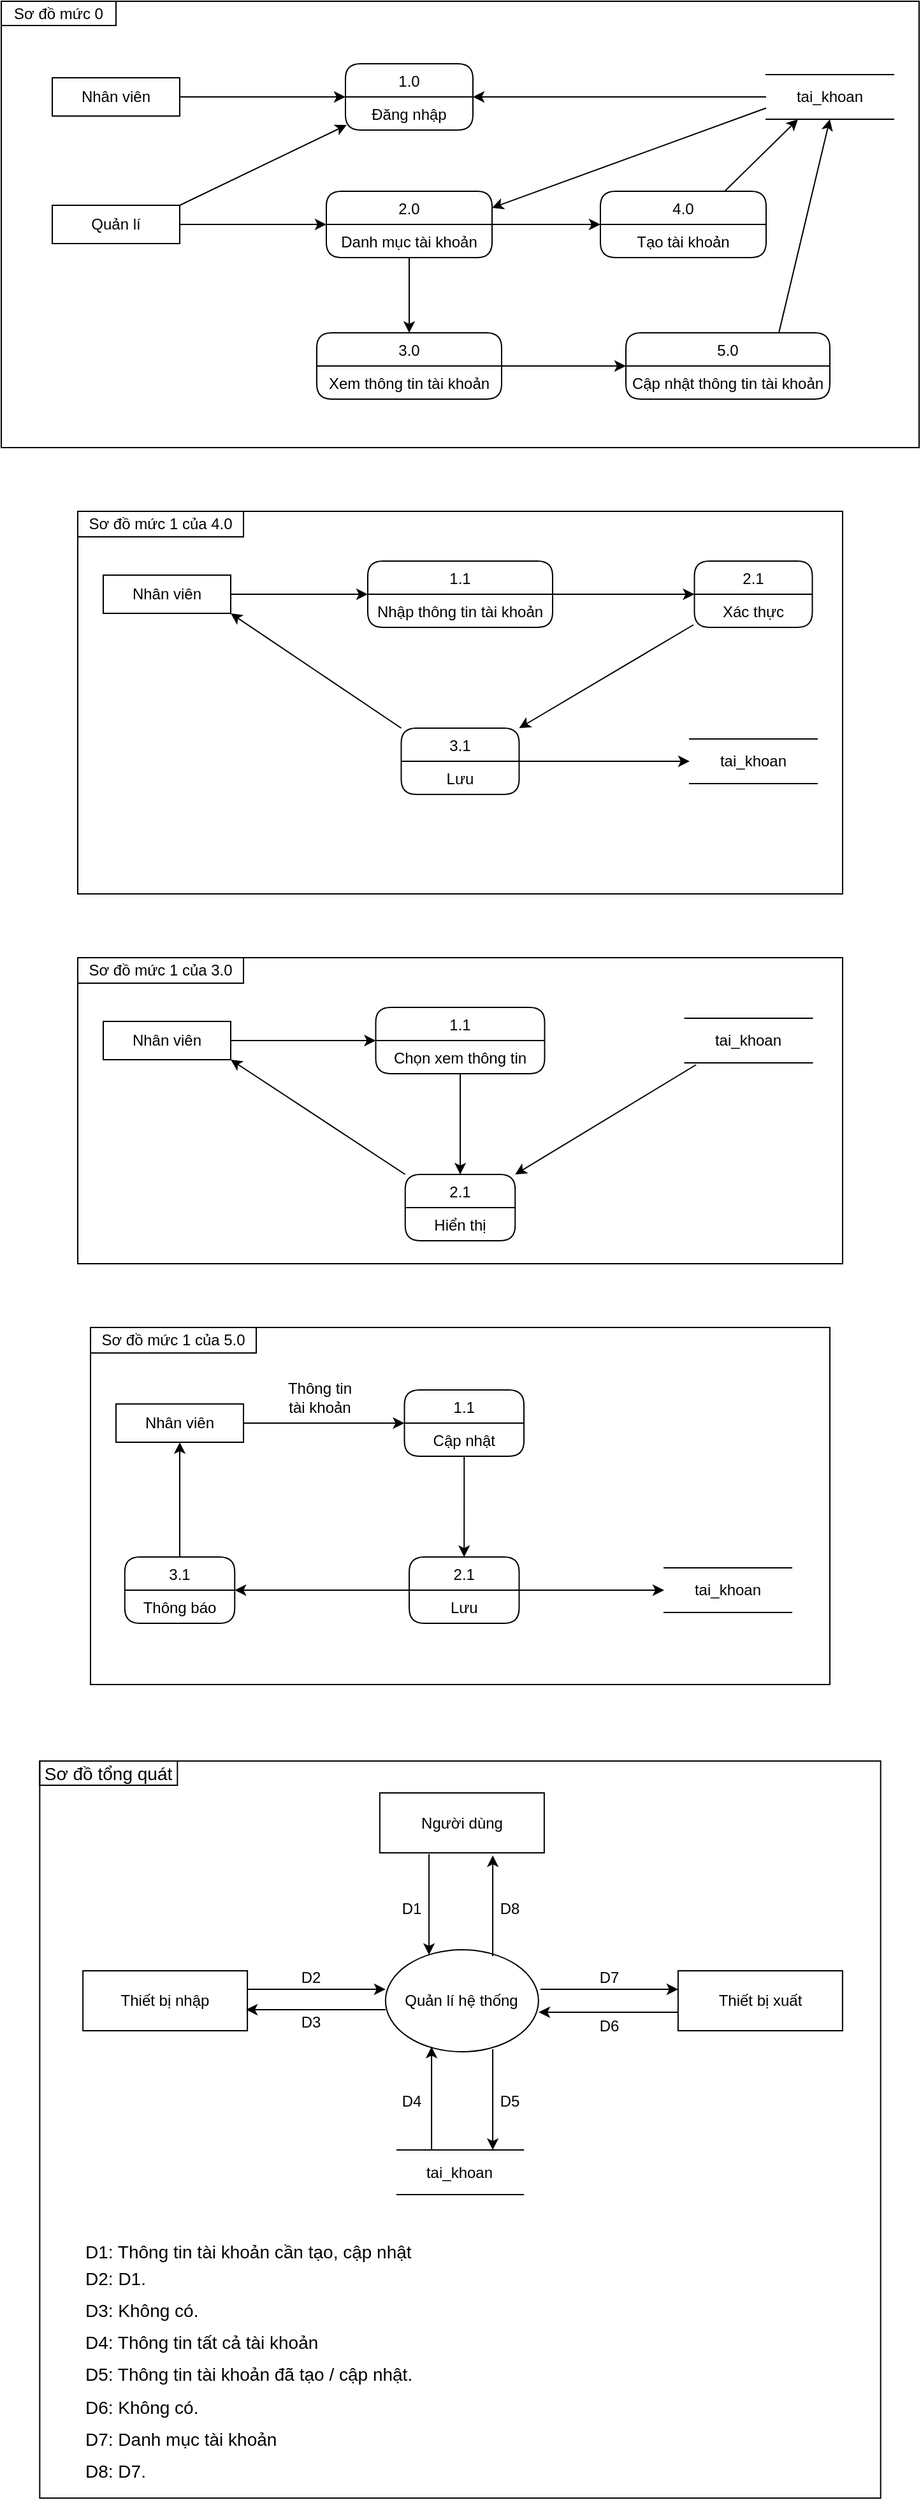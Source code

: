 <mxfile version="13.10.6" type="device"><diagram id="67pXNosVJLt1LtW4Hb3R" name="Page-1"><mxGraphModel dx="1422" dy="763" grid="1" gridSize="10" guides="1" tooltips="1" connect="1" arrows="1" fold="1" page="0" pageScale="1" pageWidth="850" pageHeight="1100" math="0" shadow="0"><root><mxCell id="0"/><mxCell id="1" parent="0"/><mxCell id="aLJ5e_fgwkOD64WqAY_Z-59" value="" style="rounded=0;whiteSpace=wrap;html=1;fillColor=none;" vertex="1" parent="1"><mxGeometry x="220" y="1090" width="600" height="240" as="geometry"/></mxCell><mxCell id="aLJ5e_fgwkOD64WqAY_Z-45" value="" style="rounded=0;whiteSpace=wrap;html=1;fillColor=none;" vertex="1" parent="1"><mxGeometry x="220" y="740" width="600" height="300" as="geometry"/></mxCell><mxCell id="aLJ5e_fgwkOD64WqAY_Z-28" value="" style="rounded=0;whiteSpace=wrap;html=1;fillColor=none;" vertex="1" parent="1"><mxGeometry x="160" y="340" width="720" height="350" as="geometry"/></mxCell><mxCell id="aLJ5e_fgwkOD64WqAY_Z-4" style="edgeStyle=orthogonalEdgeStyle;rounded=0;orthogonalLoop=1;jettySize=auto;html=1;" edge="1" parent="1" source="aLJ5e_fgwkOD64WqAY_Z-1" target="aLJ5e_fgwkOD64WqAY_Z-2"><mxGeometry relative="1" as="geometry"/></mxCell><mxCell id="aLJ5e_fgwkOD64WqAY_Z-1" value="Nhân viên" style="rounded=0;whiteSpace=wrap;html=1;align=center;" vertex="1" parent="1"><mxGeometry x="200" y="400" width="100" height="30" as="geometry"/></mxCell><mxCell id="aLJ5e_fgwkOD64WqAY_Z-2" value="1.0" style="swimlane;fontStyle=0;childLayout=stackLayout;horizontal=1;startSize=26;fillColor=none;horizontalStack=0;resizeParent=1;resizeParentMax=0;resizeLast=0;collapsible=1;marginBottom=0;rounded=1;" vertex="1" parent="1"><mxGeometry x="430" y="389" width="100" height="52" as="geometry"/></mxCell><mxCell id="aLJ5e_fgwkOD64WqAY_Z-3" value="Đăng nhập" style="text;strokeColor=none;fillColor=none;align=center;verticalAlign=top;spacingLeft=4;spacingRight=4;overflow=hidden;rotatable=0;points=[[0,0.5],[1,0.5]];portConstraint=eastwest;" vertex="1" parent="aLJ5e_fgwkOD64WqAY_Z-2"><mxGeometry y="26" width="100" height="26" as="geometry"/></mxCell><mxCell id="aLJ5e_fgwkOD64WqAY_Z-11" style="edgeStyle=orthogonalEdgeStyle;rounded=0;orthogonalLoop=1;jettySize=auto;html=1;" edge="1" parent="1" source="aLJ5e_fgwkOD64WqAY_Z-5" target="aLJ5e_fgwkOD64WqAY_Z-9"><mxGeometry relative="1" as="geometry"/></mxCell><mxCell id="aLJ5e_fgwkOD64WqAY_Z-5" value="Quản lí" style="rounded=0;whiteSpace=wrap;html=1;align=center;" vertex="1" parent="1"><mxGeometry x="200" y="500" width="100" height="30" as="geometry"/></mxCell><mxCell id="aLJ5e_fgwkOD64WqAY_Z-6" value="" style="endArrow=classic;html=1;exitX=1;exitY=0;exitDx=0;exitDy=0;entryX=0.01;entryY=0.846;entryDx=0;entryDy=0;entryPerimeter=0;" edge="1" parent="1" source="aLJ5e_fgwkOD64WqAY_Z-5" target="aLJ5e_fgwkOD64WqAY_Z-3"><mxGeometry width="50" height="50" relative="1" as="geometry"><mxPoint x="420" y="620" as="sourcePoint"/><mxPoint x="470" y="570" as="targetPoint"/></mxGeometry></mxCell><mxCell id="aLJ5e_fgwkOD64WqAY_Z-19" style="edgeStyle=orthogonalEdgeStyle;rounded=0;orthogonalLoop=1;jettySize=auto;html=1;" edge="1" parent="1" source="aLJ5e_fgwkOD64WqAY_Z-9" target="aLJ5e_fgwkOD64WqAY_Z-17"><mxGeometry relative="1" as="geometry"/></mxCell><mxCell id="aLJ5e_fgwkOD64WqAY_Z-22" style="edgeStyle=orthogonalEdgeStyle;rounded=0;orthogonalLoop=1;jettySize=auto;html=1;" edge="1" parent="1" source="aLJ5e_fgwkOD64WqAY_Z-9" target="aLJ5e_fgwkOD64WqAY_Z-20"><mxGeometry relative="1" as="geometry"/></mxCell><mxCell id="aLJ5e_fgwkOD64WqAY_Z-9" value="2.0" style="swimlane;fontStyle=0;childLayout=stackLayout;horizontal=1;startSize=26;fillColor=none;horizontalStack=0;resizeParent=1;resizeParentMax=0;resizeLast=0;collapsible=1;marginBottom=0;rounded=1;" vertex="1" parent="1"><mxGeometry x="415" y="489" width="130" height="52" as="geometry"/></mxCell><mxCell id="aLJ5e_fgwkOD64WqAY_Z-10" value="Danh mục tài khoản" style="text;strokeColor=none;fillColor=none;align=center;verticalAlign=top;spacingLeft=4;spacingRight=4;overflow=hidden;rotatable=0;points=[[0,0.5],[1,0.5]];portConstraint=eastwest;" vertex="1" parent="aLJ5e_fgwkOD64WqAY_Z-9"><mxGeometry y="26" width="130" height="26" as="geometry"/></mxCell><mxCell id="aLJ5e_fgwkOD64WqAY_Z-13" style="edgeStyle=orthogonalEdgeStyle;rounded=0;orthogonalLoop=1;jettySize=auto;html=1;" edge="1" parent="1" source="aLJ5e_fgwkOD64WqAY_Z-12" target="aLJ5e_fgwkOD64WqAY_Z-2"><mxGeometry relative="1" as="geometry"/></mxCell><mxCell id="aLJ5e_fgwkOD64WqAY_Z-12" value="tai_khoan" style="shape=partialRectangle;whiteSpace=wrap;html=1;left=0;right=0;fillColor=none;rounded=1;align=center;" vertex="1" parent="1"><mxGeometry x="760" y="397.5" width="100" height="35" as="geometry"/></mxCell><mxCell id="aLJ5e_fgwkOD64WqAY_Z-14" value="" style="endArrow=classic;html=1;exitX=0;exitY=0.75;exitDx=0;exitDy=0;entryX=1;entryY=0.25;entryDx=0;entryDy=0;" edge="1" parent="1" source="aLJ5e_fgwkOD64WqAY_Z-12" target="aLJ5e_fgwkOD64WqAY_Z-9"><mxGeometry width="50" height="50" relative="1" as="geometry"><mxPoint x="570" y="620" as="sourcePoint"/><mxPoint x="620" y="570" as="targetPoint"/></mxGeometry></mxCell><mxCell id="aLJ5e_fgwkOD64WqAY_Z-26" style="edgeStyle=orthogonalEdgeStyle;rounded=0;orthogonalLoop=1;jettySize=auto;html=1;" edge="1" parent="1" source="aLJ5e_fgwkOD64WqAY_Z-17" target="aLJ5e_fgwkOD64WqAY_Z-24"><mxGeometry relative="1" as="geometry"/></mxCell><mxCell id="aLJ5e_fgwkOD64WqAY_Z-17" value="3.0" style="swimlane;fontStyle=0;childLayout=stackLayout;horizontal=1;startSize=26;fillColor=none;horizontalStack=0;resizeParent=1;resizeParentMax=0;resizeLast=0;collapsible=1;marginBottom=0;rounded=1;" vertex="1" parent="1"><mxGeometry x="407.5" y="600" width="145" height="52" as="geometry"/></mxCell><mxCell id="aLJ5e_fgwkOD64WqAY_Z-18" value="Xem thông tin tài khoản" style="text;strokeColor=none;fillColor=none;align=center;verticalAlign=top;spacingLeft=4;spacingRight=4;overflow=hidden;rotatable=0;points=[[0,0.5],[1,0.5]];portConstraint=eastwest;" vertex="1" parent="aLJ5e_fgwkOD64WqAY_Z-17"><mxGeometry y="26" width="145" height="26" as="geometry"/></mxCell><mxCell id="aLJ5e_fgwkOD64WqAY_Z-20" value="4.0" style="swimlane;fontStyle=0;childLayout=stackLayout;horizontal=1;startSize=26;fillColor=none;horizontalStack=0;resizeParent=1;resizeParentMax=0;resizeLast=0;collapsible=1;marginBottom=0;rounded=1;" vertex="1" parent="1"><mxGeometry x="630" y="489" width="130" height="52" as="geometry"/></mxCell><mxCell id="aLJ5e_fgwkOD64WqAY_Z-21" value="Tạo tài khoản" style="text;strokeColor=none;fillColor=none;align=center;verticalAlign=top;spacingLeft=4;spacingRight=4;overflow=hidden;rotatable=0;points=[[0,0.5],[1,0.5]];portConstraint=eastwest;" vertex="1" parent="aLJ5e_fgwkOD64WqAY_Z-20"><mxGeometry y="26" width="130" height="26" as="geometry"/></mxCell><mxCell id="aLJ5e_fgwkOD64WqAY_Z-23" value="" style="endArrow=classic;html=1;exitX=0.75;exitY=0;exitDx=0;exitDy=0;entryX=0.25;entryY=1;entryDx=0;entryDy=0;" edge="1" parent="1" source="aLJ5e_fgwkOD64WqAY_Z-20" target="aLJ5e_fgwkOD64WqAY_Z-12"><mxGeometry width="50" height="50" relative="1" as="geometry"><mxPoint x="740" y="910" as="sourcePoint"/><mxPoint x="790" y="860" as="targetPoint"/></mxGeometry></mxCell><mxCell id="aLJ5e_fgwkOD64WqAY_Z-24" value="5.0" style="swimlane;fontStyle=0;childLayout=stackLayout;horizontal=1;startSize=26;fillColor=none;horizontalStack=0;resizeParent=1;resizeParentMax=0;resizeLast=0;collapsible=1;marginBottom=0;rounded=1;" vertex="1" parent="1"><mxGeometry x="650" y="600" width="160" height="52" as="geometry"/></mxCell><mxCell id="aLJ5e_fgwkOD64WqAY_Z-25" value="Cập nhật thông tin tài khoản" style="text;strokeColor=none;fillColor=none;align=center;verticalAlign=top;spacingLeft=4;spacingRight=4;overflow=hidden;rotatable=0;points=[[0,0.5],[1,0.5]];portConstraint=eastwest;" vertex="1" parent="aLJ5e_fgwkOD64WqAY_Z-24"><mxGeometry y="26" width="160" height="26" as="geometry"/></mxCell><mxCell id="aLJ5e_fgwkOD64WqAY_Z-27" value="" style="endArrow=classic;html=1;exitX=0.75;exitY=0;exitDx=0;exitDy=0;entryX=0.5;entryY=1;entryDx=0;entryDy=0;" edge="1" parent="1" source="aLJ5e_fgwkOD64WqAY_Z-24" target="aLJ5e_fgwkOD64WqAY_Z-12"><mxGeometry width="50" height="50" relative="1" as="geometry"><mxPoint x="670" y="840" as="sourcePoint"/><mxPoint x="720" y="790" as="targetPoint"/></mxGeometry></mxCell><mxCell id="aLJ5e_fgwkOD64WqAY_Z-29" value="Sơ đồ mức 0" style="rounded=0;whiteSpace=wrap;html=1;fillColor=none;" vertex="1" parent="1"><mxGeometry x="160" y="340" width="90" height="19" as="geometry"/></mxCell><mxCell id="aLJ5e_fgwkOD64WqAY_Z-40" style="edgeStyle=orthogonalEdgeStyle;rounded=0;orthogonalLoop=1;jettySize=auto;html=1;" edge="1" parent="1" source="aLJ5e_fgwkOD64WqAY_Z-30" target="aLJ5e_fgwkOD64WqAY_Z-31"><mxGeometry relative="1" as="geometry"/></mxCell><mxCell id="aLJ5e_fgwkOD64WqAY_Z-30" value="Nhân viên" style="rounded=0;whiteSpace=wrap;html=1;align=center;" vertex="1" parent="1"><mxGeometry x="240" y="790" width="100" height="30" as="geometry"/></mxCell><mxCell id="aLJ5e_fgwkOD64WqAY_Z-41" style="edgeStyle=orthogonalEdgeStyle;rounded=0;orthogonalLoop=1;jettySize=auto;html=1;" edge="1" parent="1" source="aLJ5e_fgwkOD64WqAY_Z-31" target="aLJ5e_fgwkOD64WqAY_Z-33"><mxGeometry relative="1" as="geometry"/></mxCell><mxCell id="aLJ5e_fgwkOD64WqAY_Z-31" value="1.1" style="swimlane;fontStyle=0;childLayout=stackLayout;horizontal=1;startSize=26;fillColor=none;horizontalStack=0;resizeParent=1;resizeParentMax=0;resizeLast=0;collapsible=1;marginBottom=0;rounded=1;" vertex="1" parent="1"><mxGeometry x="447.5" y="779" width="145" height="52" as="geometry"/></mxCell><mxCell id="aLJ5e_fgwkOD64WqAY_Z-32" value="Nhập thông tin tài khoản" style="text;strokeColor=none;fillColor=none;align=center;verticalAlign=top;spacingLeft=4;spacingRight=4;overflow=hidden;rotatable=0;points=[[0,0.5],[1,0.5]];portConstraint=eastwest;" vertex="1" parent="aLJ5e_fgwkOD64WqAY_Z-31"><mxGeometry y="26" width="145" height="26" as="geometry"/></mxCell><mxCell id="aLJ5e_fgwkOD64WqAY_Z-33" value="2.1" style="swimlane;fontStyle=0;childLayout=stackLayout;horizontal=1;startSize=26;fillColor=none;horizontalStack=0;resizeParent=1;resizeParentMax=0;resizeLast=0;collapsible=1;marginBottom=0;rounded=1;" vertex="1" parent="1"><mxGeometry x="703.75" y="779" width="92.5" height="52" as="geometry"/></mxCell><mxCell id="aLJ5e_fgwkOD64WqAY_Z-34" value="Xác thực" style="text;strokeColor=none;fillColor=none;align=center;verticalAlign=top;spacingLeft=4;spacingRight=4;overflow=hidden;rotatable=0;points=[[0,0.5],[1,0.5]];portConstraint=eastwest;" vertex="1" parent="aLJ5e_fgwkOD64WqAY_Z-33"><mxGeometry y="26" width="92.5" height="26" as="geometry"/></mxCell><mxCell id="aLJ5e_fgwkOD64WqAY_Z-43" style="edgeStyle=orthogonalEdgeStyle;rounded=0;orthogonalLoop=1;jettySize=auto;html=1;" edge="1" parent="1" source="aLJ5e_fgwkOD64WqAY_Z-37" target="aLJ5e_fgwkOD64WqAY_Z-39"><mxGeometry relative="1" as="geometry"/></mxCell><mxCell id="aLJ5e_fgwkOD64WqAY_Z-37" value="3.1" style="swimlane;fontStyle=0;childLayout=stackLayout;horizontal=1;startSize=26;fillColor=none;horizontalStack=0;resizeParent=1;resizeParentMax=0;resizeLast=0;collapsible=1;marginBottom=0;rounded=1;" vertex="1" parent="1"><mxGeometry x="473.75" y="910" width="92.5" height="52" as="geometry"/></mxCell><mxCell id="aLJ5e_fgwkOD64WqAY_Z-38" value="Lưu" style="text;strokeColor=none;fillColor=none;align=center;verticalAlign=top;spacingLeft=4;spacingRight=4;overflow=hidden;rotatable=0;points=[[0,0.5],[1,0.5]];portConstraint=eastwest;" vertex="1" parent="aLJ5e_fgwkOD64WqAY_Z-37"><mxGeometry y="26" width="92.5" height="26" as="geometry"/></mxCell><mxCell id="aLJ5e_fgwkOD64WqAY_Z-39" value="tai_khoan" style="shape=partialRectangle;whiteSpace=wrap;html=1;left=0;right=0;fillColor=none;rounded=1;align=center;" vertex="1" parent="1"><mxGeometry x="700" y="918.5" width="100" height="35" as="geometry"/></mxCell><mxCell id="aLJ5e_fgwkOD64WqAY_Z-42" value="" style="endArrow=classic;html=1;exitX=-0.008;exitY=0.923;exitDx=0;exitDy=0;exitPerimeter=0;entryX=1;entryY=0;entryDx=0;entryDy=0;" edge="1" parent="1" source="aLJ5e_fgwkOD64WqAY_Z-34" target="aLJ5e_fgwkOD64WqAY_Z-37"><mxGeometry width="50" height="50" relative="1" as="geometry"><mxPoint x="610" y="1070" as="sourcePoint"/><mxPoint x="660" y="1020" as="targetPoint"/></mxGeometry></mxCell><mxCell id="aLJ5e_fgwkOD64WqAY_Z-44" value="" style="endArrow=classic;html=1;entryX=1;entryY=1;entryDx=0;entryDy=0;exitX=0;exitY=0;exitDx=0;exitDy=0;" edge="1" parent="1" source="aLJ5e_fgwkOD64WqAY_Z-37" target="aLJ5e_fgwkOD64WqAY_Z-30"><mxGeometry width="50" height="50" relative="1" as="geometry"><mxPoint x="340" y="960" as="sourcePoint"/><mxPoint x="390" y="910" as="targetPoint"/></mxGeometry></mxCell><mxCell id="aLJ5e_fgwkOD64WqAY_Z-46" value="Sơ đồ mức 1 của 4.0" style="rounded=0;whiteSpace=wrap;html=1;fillColor=none;" vertex="1" parent="1"><mxGeometry x="220" y="740" width="130" height="20" as="geometry"/></mxCell><mxCell id="aLJ5e_fgwkOD64WqAY_Z-55" style="edgeStyle=orthogonalEdgeStyle;rounded=0;orthogonalLoop=1;jettySize=auto;html=1;entryX=0;entryY=0.5;entryDx=0;entryDy=0;" edge="1" parent="1" source="aLJ5e_fgwkOD64WqAY_Z-47" target="aLJ5e_fgwkOD64WqAY_Z-48"><mxGeometry relative="1" as="geometry"/></mxCell><mxCell id="aLJ5e_fgwkOD64WqAY_Z-47" value="Nhân viên" style="rounded=0;whiteSpace=wrap;html=1;align=center;" vertex="1" parent="1"><mxGeometry x="240" y="1140" width="100" height="30" as="geometry"/></mxCell><mxCell id="aLJ5e_fgwkOD64WqAY_Z-56" style="edgeStyle=orthogonalEdgeStyle;rounded=0;orthogonalLoop=1;jettySize=auto;html=1;" edge="1" parent="1" source="aLJ5e_fgwkOD64WqAY_Z-48" target="aLJ5e_fgwkOD64WqAY_Z-52"><mxGeometry relative="1" as="geometry"/></mxCell><mxCell id="aLJ5e_fgwkOD64WqAY_Z-48" value="1.1" style="swimlane;fontStyle=0;childLayout=stackLayout;horizontal=1;startSize=26;fillColor=none;horizontalStack=0;resizeParent=1;resizeParentMax=0;resizeLast=0;collapsible=1;marginBottom=0;rounded=1;" vertex="1" parent="1"><mxGeometry x="453.75" y="1129" width="132.5" height="52" as="geometry"/></mxCell><mxCell id="aLJ5e_fgwkOD64WqAY_Z-49" value="Chọn xem thông tin" style="text;strokeColor=none;fillColor=none;align=center;verticalAlign=top;spacingLeft=4;spacingRight=4;overflow=hidden;rotatable=0;points=[[0,0.5],[1,0.5]];portConstraint=eastwest;" vertex="1" parent="aLJ5e_fgwkOD64WqAY_Z-48"><mxGeometry y="26" width="132.5" height="26" as="geometry"/></mxCell><mxCell id="aLJ5e_fgwkOD64WqAY_Z-52" value="2.1" style="swimlane;fontStyle=0;childLayout=stackLayout;horizontal=1;startSize=26;fillColor=none;horizontalStack=0;resizeParent=1;resizeParentMax=0;resizeLast=0;collapsible=1;marginBottom=0;rounded=1;" vertex="1" parent="1"><mxGeometry x="476.88" y="1260" width="86.25" height="52" as="geometry"/></mxCell><mxCell id="aLJ5e_fgwkOD64WqAY_Z-53" value="Hiển thị" style="text;strokeColor=none;fillColor=none;align=center;verticalAlign=top;spacingLeft=4;spacingRight=4;overflow=hidden;rotatable=0;points=[[0,0.5],[1,0.5]];portConstraint=eastwest;" vertex="1" parent="aLJ5e_fgwkOD64WqAY_Z-52"><mxGeometry y="26" width="86.25" height="26" as="geometry"/></mxCell><mxCell id="aLJ5e_fgwkOD64WqAY_Z-54" value="tai_khoan" style="shape=partialRectangle;whiteSpace=wrap;html=1;left=0;right=0;fillColor=none;rounded=1;align=center;" vertex="1" parent="1"><mxGeometry x="696.25" y="1137.5" width="100" height="35" as="geometry"/></mxCell><mxCell id="aLJ5e_fgwkOD64WqAY_Z-57" value="" style="endArrow=classic;html=1;exitX=0.088;exitY=1.043;exitDx=0;exitDy=0;exitPerimeter=0;entryX=1;entryY=0;entryDx=0;entryDy=0;" edge="1" parent="1" source="aLJ5e_fgwkOD64WqAY_Z-54" target="aLJ5e_fgwkOD64WqAY_Z-52"><mxGeometry width="50" height="50" relative="1" as="geometry"><mxPoint x="660" y="1330" as="sourcePoint"/><mxPoint x="710" y="1280" as="targetPoint"/></mxGeometry></mxCell><mxCell id="aLJ5e_fgwkOD64WqAY_Z-58" value="" style="endArrow=classic;html=1;entryX=1;entryY=1;entryDx=0;entryDy=0;exitX=0;exitY=0;exitDx=0;exitDy=0;" edge="1" parent="1" source="aLJ5e_fgwkOD64WqAY_Z-52" target="aLJ5e_fgwkOD64WqAY_Z-47"><mxGeometry width="50" height="50" relative="1" as="geometry"><mxPoint x="250" y="1300" as="sourcePoint"/><mxPoint x="300" y="1250" as="targetPoint"/></mxGeometry></mxCell><mxCell id="aLJ5e_fgwkOD64WqAY_Z-60" value="Sơ đồ mức 1 của 3.0" style="rounded=0;whiteSpace=wrap;html=1;fillColor=none;" vertex="1" parent="1"><mxGeometry x="220" y="1090" width="130" height="20" as="geometry"/></mxCell><mxCell id="aLJ5e_fgwkOD64WqAY_Z-64" style="edgeStyle=orthogonalEdgeStyle;rounded=0;orthogonalLoop=1;jettySize=auto;html=1;" edge="1" parent="1" source="aLJ5e_fgwkOD64WqAY_Z-61" target="aLJ5e_fgwkOD64WqAY_Z-62"><mxGeometry relative="1" as="geometry"/></mxCell><mxCell id="aLJ5e_fgwkOD64WqAY_Z-61" value="Nhân viên" style="rounded=0;whiteSpace=wrap;html=1;align=center;" vertex="1" parent="1"><mxGeometry x="250.01" y="1440" width="100" height="30" as="geometry"/></mxCell><mxCell id="aLJ5e_fgwkOD64WqAY_Z-69" style="edgeStyle=orthogonalEdgeStyle;rounded=0;orthogonalLoop=1;jettySize=auto;html=1;" edge="1" parent="1" source="aLJ5e_fgwkOD64WqAY_Z-62" target="aLJ5e_fgwkOD64WqAY_Z-66"><mxGeometry relative="1" as="geometry"/></mxCell><mxCell id="aLJ5e_fgwkOD64WqAY_Z-62" value="1.1" style="swimlane;fontStyle=0;childLayout=stackLayout;horizontal=1;startSize=26;fillColor=none;horizontalStack=0;resizeParent=1;resizeParentMax=0;resizeLast=0;collapsible=1;marginBottom=0;rounded=1;" vertex="1" parent="1"><mxGeometry x="476.27" y="1429" width="93.74" height="52" as="geometry"/></mxCell><mxCell id="aLJ5e_fgwkOD64WqAY_Z-63" value="Cập nhật" style="text;strokeColor=none;fillColor=none;align=center;verticalAlign=top;spacingLeft=4;spacingRight=4;overflow=hidden;rotatable=0;points=[[0,0.5],[1,0.5]];portConstraint=eastwest;" vertex="1" parent="aLJ5e_fgwkOD64WqAY_Z-62"><mxGeometry y="26" width="93.74" height="26" as="geometry"/></mxCell><mxCell id="aLJ5e_fgwkOD64WqAY_Z-65" value="Thông tin tài khoản" style="text;html=1;strokeColor=none;fillColor=none;align=center;verticalAlign=middle;whiteSpace=wrap;rounded=0;" vertex="1" parent="1"><mxGeometry x="380.01" y="1420" width="60" height="30" as="geometry"/></mxCell><mxCell id="aLJ5e_fgwkOD64WqAY_Z-71" style="edgeStyle=orthogonalEdgeStyle;rounded=0;orthogonalLoop=1;jettySize=auto;html=1;" edge="1" parent="1" source="aLJ5e_fgwkOD64WqAY_Z-66" target="aLJ5e_fgwkOD64WqAY_Z-70"><mxGeometry relative="1" as="geometry"/></mxCell><mxCell id="aLJ5e_fgwkOD64WqAY_Z-76" style="edgeStyle=orthogonalEdgeStyle;rounded=0;orthogonalLoop=1;jettySize=auto;html=1;" edge="1" parent="1" source="aLJ5e_fgwkOD64WqAY_Z-66" target="aLJ5e_fgwkOD64WqAY_Z-74"><mxGeometry relative="1" as="geometry"/></mxCell><mxCell id="aLJ5e_fgwkOD64WqAY_Z-66" value="2.1" style="swimlane;fontStyle=0;childLayout=stackLayout;horizontal=1;startSize=26;fillColor=none;horizontalStack=0;resizeParent=1;resizeParentMax=0;resizeLast=0;collapsible=1;marginBottom=0;rounded=1;" vertex="1" parent="1"><mxGeometry x="480.02" y="1560" width="86.24" height="52" as="geometry"/></mxCell><mxCell id="aLJ5e_fgwkOD64WqAY_Z-67" value="Lưu" style="text;strokeColor=none;fillColor=none;align=center;verticalAlign=top;spacingLeft=4;spacingRight=4;overflow=hidden;rotatable=0;points=[[0,0.5],[1,0.5]];portConstraint=eastwest;" vertex="1" parent="aLJ5e_fgwkOD64WqAY_Z-66"><mxGeometry y="26" width="86.24" height="26" as="geometry"/></mxCell><mxCell id="aLJ5e_fgwkOD64WqAY_Z-70" value="tai_khoan" style="shape=partialRectangle;whiteSpace=wrap;html=1;left=0;right=0;fillColor=none;rounded=1;align=center;" vertex="1" parent="1"><mxGeometry x="680.01" y="1568.5" width="100" height="35" as="geometry"/></mxCell><mxCell id="aLJ5e_fgwkOD64WqAY_Z-77" style="edgeStyle=orthogonalEdgeStyle;rounded=0;orthogonalLoop=1;jettySize=auto;html=1;" edge="1" parent="1" source="aLJ5e_fgwkOD64WqAY_Z-74" target="aLJ5e_fgwkOD64WqAY_Z-61"><mxGeometry relative="1" as="geometry"/></mxCell><mxCell id="aLJ5e_fgwkOD64WqAY_Z-74" value="3.1" style="swimlane;fontStyle=0;childLayout=stackLayout;horizontal=1;startSize=26;fillColor=none;horizontalStack=0;resizeParent=1;resizeParentMax=0;resizeLast=0;collapsible=1;marginBottom=0;rounded=1;" vertex="1" parent="1"><mxGeometry x="256.89" y="1560" width="86.24" height="52" as="geometry"/></mxCell><mxCell id="aLJ5e_fgwkOD64WqAY_Z-75" value="Thông báo" style="text;strokeColor=none;fillColor=none;align=center;verticalAlign=top;spacingLeft=4;spacingRight=4;overflow=hidden;rotatable=0;points=[[0,0.5],[1,0.5]];portConstraint=eastwest;" vertex="1" parent="aLJ5e_fgwkOD64WqAY_Z-74"><mxGeometry y="26" width="86.24" height="26" as="geometry"/></mxCell><mxCell id="aLJ5e_fgwkOD64WqAY_Z-78" value="" style="rounded=0;whiteSpace=wrap;html=1;fillColor=none;" vertex="1" parent="1"><mxGeometry x="230.01" y="1380" width="580" height="280" as="geometry"/></mxCell><mxCell id="aLJ5e_fgwkOD64WqAY_Z-79" value="Sơ đồ mức 1 của 5.0" style="rounded=0;whiteSpace=wrap;html=1;fillColor=none;" vertex="1" parent="1"><mxGeometry x="230.01" y="1380" width="130" height="20" as="geometry"/></mxCell><mxCell id="aLJ5e_fgwkOD64WqAY_Z-80" value="" style="rounded=0;whiteSpace=wrap;html=1;labelBackgroundColor=none;fillColor=none;fontSize=14;align=center;" vertex="1" parent="1"><mxGeometry x="190.17" y="1720" width="659.67" height="578" as="geometry"/></mxCell><mxCell id="aLJ5e_fgwkOD64WqAY_Z-81" value="Quản lí hệ thống" style="ellipse;whiteSpace=wrap;html=1;rounded=1;fillColor=none;align=center;" vertex="1" parent="1"><mxGeometry x="461.43" y="1868" width="120" height="80" as="geometry"/></mxCell><mxCell id="aLJ5e_fgwkOD64WqAY_Z-82" value="Người dùng" style="rounded=0;whiteSpace=wrap;html=1;fillColor=none;align=center;" vertex="1" parent="1"><mxGeometry x="456.93" y="1745" width="129" height="47" as="geometry"/></mxCell><mxCell id="aLJ5e_fgwkOD64WqAY_Z-83" value="Thiết bị nhập" style="rounded=0;whiteSpace=wrap;html=1;fillColor=none;align=center;" vertex="1" parent="1"><mxGeometry x="224.06" y="1884.5" width="129" height="47" as="geometry"/></mxCell><mxCell id="aLJ5e_fgwkOD64WqAY_Z-84" value="Thiết bị xuất" style="rounded=0;whiteSpace=wrap;html=1;fillColor=none;align=center;" vertex="1" parent="1"><mxGeometry x="690.94" y="1884.5" width="129" height="47" as="geometry"/></mxCell><mxCell id="aLJ5e_fgwkOD64WqAY_Z-85" value="tai_khoan" style="shape=partialRectangle;whiteSpace=wrap;html=1;left=0;right=0;fillColor=none;rounded=1;align=center;" vertex="1" parent="1"><mxGeometry x="470.44" y="2025" width="99.13" height="35" as="geometry"/></mxCell><mxCell id="aLJ5e_fgwkOD64WqAY_Z-86" value="" style="endArrow=classic;html=1;" edge="1" parent="1"><mxGeometry width="50" height="50" relative="1" as="geometry"><mxPoint x="353.43" y="1899" as="sourcePoint"/><mxPoint x="461.43" y="1899" as="targetPoint"/></mxGeometry></mxCell><mxCell id="aLJ5e_fgwkOD64WqAY_Z-87" value="" style="endArrow=classic;html=1;" edge="1" parent="1"><mxGeometry width="50" height="50" relative="1" as="geometry"><mxPoint x="582.94" y="1899" as="sourcePoint"/><mxPoint x="690.94" y="1899" as="targetPoint"/></mxGeometry></mxCell><mxCell id="aLJ5e_fgwkOD64WqAY_Z-88" value="" style="endArrow=classic;html=1;" edge="1" parent="1"><mxGeometry width="50" height="50" relative="1" as="geometry"><mxPoint x="690.94" y="1917" as="sourcePoint"/><mxPoint x="581.55" y="1917" as="targetPoint"/></mxGeometry></mxCell><mxCell id="aLJ5e_fgwkOD64WqAY_Z-89" value="" style="endArrow=classic;html=1;" edge="1" parent="1"><mxGeometry width="50" height="50" relative="1" as="geometry"><mxPoint x="461.43" y="1915" as="sourcePoint"/><mxPoint x="352.04" y="1915" as="targetPoint"/></mxGeometry></mxCell><mxCell id="aLJ5e_fgwkOD64WqAY_Z-90" value="" style="endArrow=classic;html=1;" edge="1" parent="1"><mxGeometry width="50" height="50" relative="1" as="geometry"><mxPoint x="497.55" y="2025" as="sourcePoint"/><mxPoint x="497.55" y="1944" as="targetPoint"/></mxGeometry></mxCell><mxCell id="aLJ5e_fgwkOD64WqAY_Z-91" value="" style="endArrow=classic;html=1;" edge="1" parent="1"><mxGeometry width="50" height="50" relative="1" as="geometry"><mxPoint x="495.55" y="1793" as="sourcePoint"/><mxPoint x="495.55" y="1872" as="targetPoint"/></mxGeometry></mxCell><mxCell id="aLJ5e_fgwkOD64WqAY_Z-92" value="" style="endArrow=classic;html=1;" edge="1" parent="1"><mxGeometry width="50" height="50" relative="1" as="geometry"><mxPoint x="545.55" y="1873" as="sourcePoint"/><mxPoint x="545.55" y="1794" as="targetPoint"/></mxGeometry></mxCell><mxCell id="aLJ5e_fgwkOD64WqAY_Z-93" value="" style="endArrow=classic;html=1;" edge="1" parent="1"><mxGeometry width="50" height="50" relative="1" as="geometry"><mxPoint x="545.55" y="1946" as="sourcePoint"/><mxPoint x="545.55" y="2025" as="targetPoint"/></mxGeometry></mxCell><mxCell id="aLJ5e_fgwkOD64WqAY_Z-94" value="D1" style="text;html=1;strokeColor=none;fillColor=none;align=center;verticalAlign=middle;whiteSpace=wrap;rounded=0;" vertex="1" parent="1"><mxGeometry x="466.43" y="1826" width="32" height="20" as="geometry"/></mxCell><mxCell id="aLJ5e_fgwkOD64WqAY_Z-95" value="D2" style="text;html=1;strokeColor=none;fillColor=none;align=center;verticalAlign=middle;whiteSpace=wrap;rounded=0;" vertex="1" parent="1"><mxGeometry x="387.06" y="1880" width="32" height="20" as="geometry"/></mxCell><mxCell id="aLJ5e_fgwkOD64WqAY_Z-96" value="D3" style="text;html=1;strokeColor=none;fillColor=none;align=center;verticalAlign=middle;whiteSpace=wrap;rounded=0;" vertex="1" parent="1"><mxGeometry x="387.06" y="1915" width="32" height="20" as="geometry"/></mxCell><mxCell id="aLJ5e_fgwkOD64WqAY_Z-97" value="D4" style="text;html=1;strokeColor=none;fillColor=none;align=center;verticalAlign=middle;whiteSpace=wrap;rounded=0;" vertex="1" parent="1"><mxGeometry x="466.43" y="1977" width="32" height="20" as="geometry"/></mxCell><mxCell id="aLJ5e_fgwkOD64WqAY_Z-98" value="D5" style="text;html=1;strokeColor=none;fillColor=none;align=center;verticalAlign=middle;whiteSpace=wrap;rounded=0;" vertex="1" parent="1"><mxGeometry x="542.55" y="1977" width="32" height="20" as="geometry"/></mxCell><mxCell id="aLJ5e_fgwkOD64WqAY_Z-99" value="D6" style="text;html=1;strokeColor=none;fillColor=none;align=center;verticalAlign=middle;whiteSpace=wrap;rounded=0;" vertex="1" parent="1"><mxGeometry x="620.55" y="1918" width="32" height="20" as="geometry"/></mxCell><mxCell id="aLJ5e_fgwkOD64WqAY_Z-100" value="D7" style="text;html=1;strokeColor=none;fillColor=none;align=center;verticalAlign=middle;whiteSpace=wrap;rounded=0;" vertex="1" parent="1"><mxGeometry x="620.55" y="1880" width="32" height="20" as="geometry"/></mxCell><mxCell id="aLJ5e_fgwkOD64WqAY_Z-101" value="D8" style="text;html=1;strokeColor=none;fillColor=none;align=center;verticalAlign=middle;whiteSpace=wrap;rounded=0;" vertex="1" parent="1"><mxGeometry x="542.55" y="1826" width="32" height="20" as="geometry"/></mxCell><mxCell id="aLJ5e_fgwkOD64WqAY_Z-102" value="&lt;div style=&quot;font-size: 14px&quot;&gt;D1: Thông tin tài khoản cần tạo, cập nhật&lt;br&gt;&lt;/div&gt;&lt;div style=&quot;line-height: 180% ; font-size: 14px&quot;&gt;D2:&lt;font style=&quot;font-size: 14px&quot;&gt; &lt;/font&gt;D1.&lt;/div&gt;&lt;div style=&quot;line-height: 180% ; font-size: 14px&quot;&gt;D3: Không có.&lt;/div&gt;&lt;div style=&quot;line-height: 180% ; font-size: 14px&quot;&gt;D4: Thông tin tất cả tài khoản&lt;br&gt;&lt;/div&gt;&lt;div style=&quot;line-height: 180% ; font-size: 14px&quot;&gt;D5: Thông tin tài khoản đã tạo / cập nhật.&lt;br&gt;&lt;/div&gt;&lt;div style=&quot;line-height: 180% ; font-size: 14px&quot;&gt;D6: Không có.&lt;br&gt;&lt;/div&gt;&lt;div style=&quot;line-height: 180% ; font-size: 14px&quot;&gt;D7: Danh mục tài khoản&lt;br&gt;&lt;/div&gt;&lt;div style=&quot;line-height: 180% ; font-size: 14px&quot;&gt;D8: D7.&lt;br&gt;&lt;/div&gt;" style="text;html=1;strokeColor=none;fillColor=none;align=left;verticalAlign=middle;rounded=0;fontSize=14;labelBorderColor=none;labelBackgroundColor=none;" vertex="1" parent="1"><mxGeometry x="224.06" y="2092" width="372.5" height="201" as="geometry"/></mxCell><mxCell id="aLJ5e_fgwkOD64WqAY_Z-103" value="Sơ đồ tổng quát" style="rounded=0;whiteSpace=wrap;html=1;labelBackgroundColor=none;fillColor=none;fontSize=14;align=center;" vertex="1" parent="1"><mxGeometry x="190.17" y="1720" width="108" height="19" as="geometry"/></mxCell></root></mxGraphModel></diagram></mxfile>